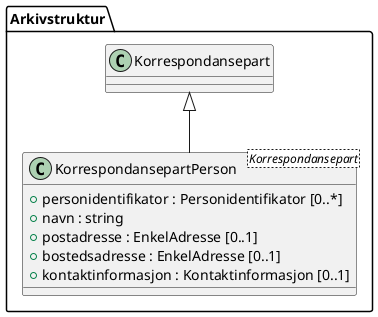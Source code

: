 @startuml
skinparam nodesep 100
class Arkivstruktur.KorrespondansepartPerson <Korrespondansepart> {
  +personidentifikator : Personidentifikator [0..*]
  +navn : string
  +postadresse : EnkelAdresse [0..1]
  +bostedsadresse : EnkelAdresse [0..1]
  +kontaktinformasjon : Kontaktinformasjon [0..1]
}
Arkivstruktur.Korrespondansepart <|-- Arkivstruktur.KorrespondansepartPerson
@enduml
